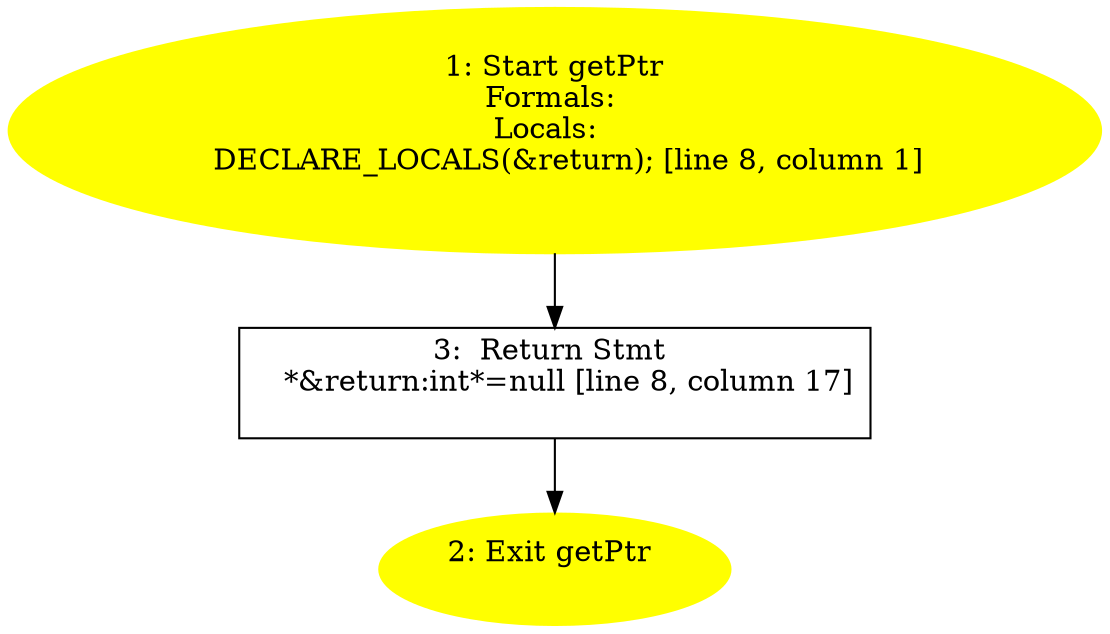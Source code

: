 /* @generated */
digraph cfg {
"getPtr#4816258365355431750.3065f9a978ec924d84739cae55c710c4_1" [label="1: Start getPtr\nFormals: \nLocals:  \n   DECLARE_LOCALS(&return); [line 8, column 1]\n " color=yellow style=filled]
	

	 "getPtr#4816258365355431750.3065f9a978ec924d84739cae55c710c4_1" -> "getPtr#4816258365355431750.3065f9a978ec924d84739cae55c710c4_3" ;
"getPtr#4816258365355431750.3065f9a978ec924d84739cae55c710c4_2" [label="2: Exit getPtr \n  " color=yellow style=filled]
	

"getPtr#4816258365355431750.3065f9a978ec924d84739cae55c710c4_3" [label="3:  Return Stmt \n   *&return:int*=null [line 8, column 17]\n " shape="box"]
	

	 "getPtr#4816258365355431750.3065f9a978ec924d84739cae55c710c4_3" -> "getPtr#4816258365355431750.3065f9a978ec924d84739cae55c710c4_2" ;
}
